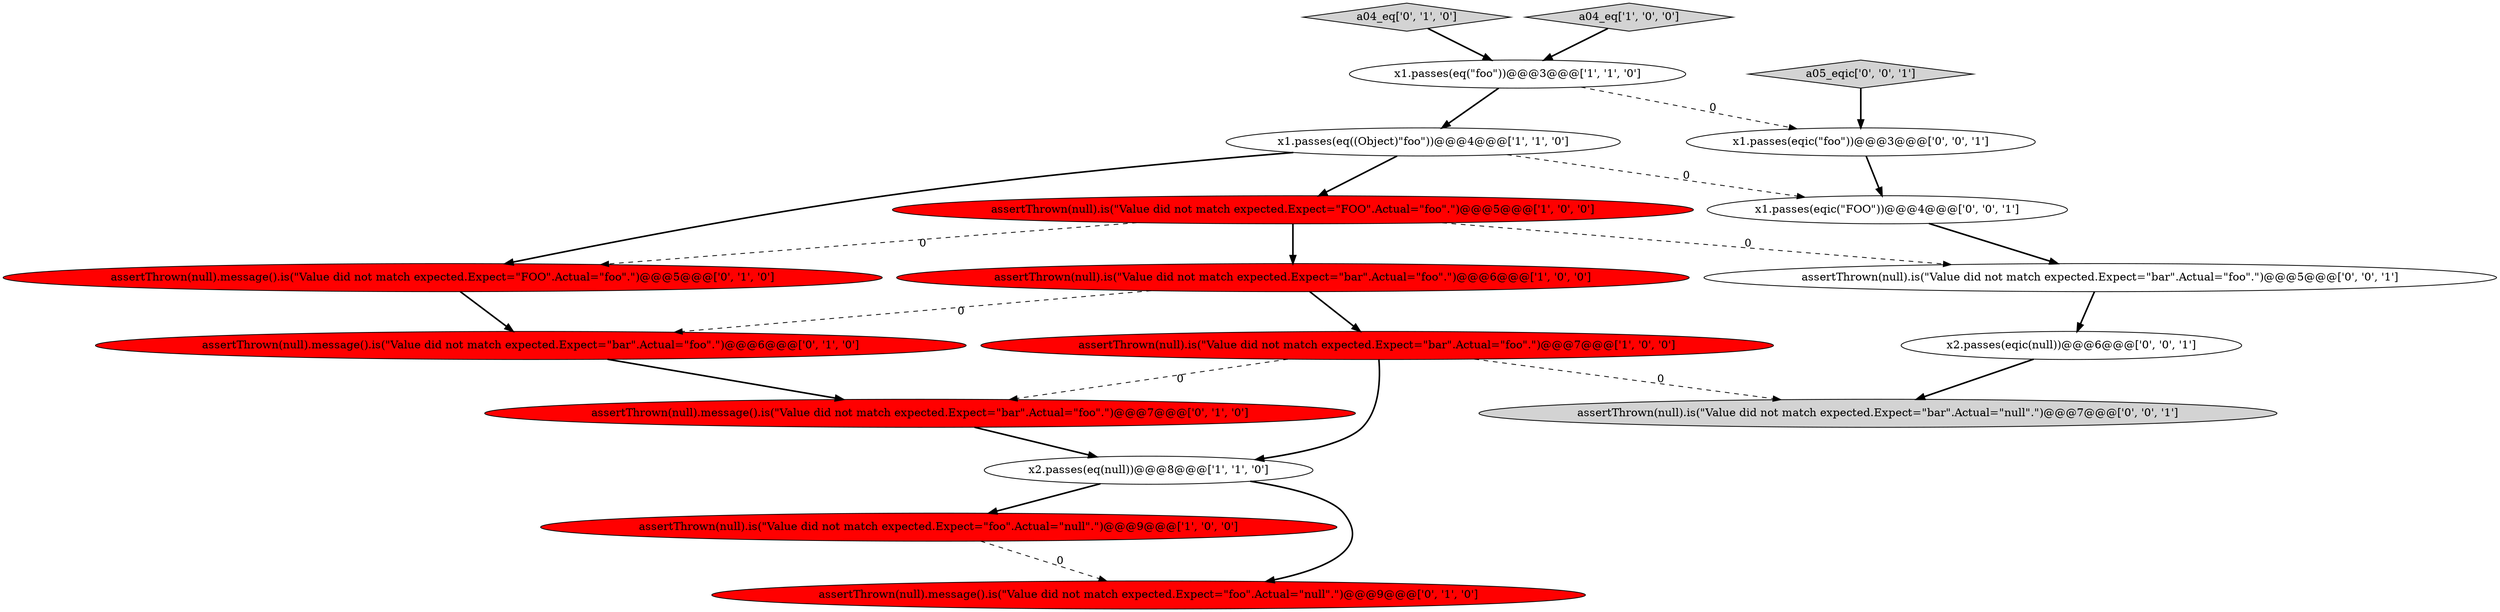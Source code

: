 digraph {
0 [style = filled, label = "assertThrown(null).is(\"Value did not match expected.Expect=\"bar\".Actual=\"foo\".\")@@@6@@@['1', '0', '0']", fillcolor = red, shape = ellipse image = "AAA1AAABBB1BBB"];
6 [style = filled, label = "assertThrown(null).is(\"Value did not match expected.Expect=\"bar\".Actual=\"foo\".\")@@@7@@@['1', '0', '0']", fillcolor = red, shape = ellipse image = "AAA1AAABBB1BBB"];
7 [style = filled, label = "assertThrown(null).is(\"Value did not match expected.Expect=\"FOO\".Actual=\"foo\".\")@@@5@@@['1', '0', '0']", fillcolor = red, shape = ellipse image = "AAA1AAABBB1BBB"];
16 [style = filled, label = "a05_eqic['0', '0', '1']", fillcolor = lightgray, shape = diamond image = "AAA0AAABBB3BBB"];
11 [style = filled, label = "assertThrown(null).message().is(\"Value did not match expected.Expect=\"bar\".Actual=\"foo\".\")@@@7@@@['0', '1', '0']", fillcolor = red, shape = ellipse image = "AAA1AAABBB2BBB"];
10 [style = filled, label = "assertThrown(null).message().is(\"Value did not match expected.Expect=\"bar\".Actual=\"foo\".\")@@@6@@@['0', '1', '0']", fillcolor = red, shape = ellipse image = "AAA1AAABBB2BBB"];
3 [style = filled, label = "assertThrown(null).is(\"Value did not match expected.Expect=\"foo\".Actual=\"null\".\")@@@9@@@['1', '0', '0']", fillcolor = red, shape = ellipse image = "AAA1AAABBB1BBB"];
13 [style = filled, label = "x1.passes(eqic(\"FOO\"))@@@4@@@['0', '0', '1']", fillcolor = white, shape = ellipse image = "AAA0AAABBB3BBB"];
14 [style = filled, label = "assertThrown(null).is(\"Value did not match expected.Expect=\"bar\".Actual=\"foo\".\")@@@5@@@['0', '0', '1']", fillcolor = white, shape = ellipse image = "AAA0AAABBB3BBB"];
5 [style = filled, label = "x1.passes(eq((Object)\"foo\"))@@@4@@@['1', '1', '0']", fillcolor = white, shape = ellipse image = "AAA0AAABBB1BBB"];
2 [style = filled, label = "x2.passes(eq(null))@@@8@@@['1', '1', '0']", fillcolor = white, shape = ellipse image = "AAA0AAABBB1BBB"];
18 [style = filled, label = "x2.passes(eqic(null))@@@6@@@['0', '0', '1']", fillcolor = white, shape = ellipse image = "AAA0AAABBB3BBB"];
12 [style = filled, label = "assertThrown(null).message().is(\"Value did not match expected.Expect=\"FOO\".Actual=\"foo\".\")@@@5@@@['0', '1', '0']", fillcolor = red, shape = ellipse image = "AAA1AAABBB2BBB"];
15 [style = filled, label = "assertThrown(null).is(\"Value did not match expected.Expect=\"bar\".Actual=\"null\".\")@@@7@@@['0', '0', '1']", fillcolor = lightgray, shape = ellipse image = "AAA0AAABBB3BBB"];
8 [style = filled, label = "a04_eq['0', '1', '0']", fillcolor = lightgray, shape = diamond image = "AAA0AAABBB2BBB"];
17 [style = filled, label = "x1.passes(eqic(\"foo\"))@@@3@@@['0', '0', '1']", fillcolor = white, shape = ellipse image = "AAA0AAABBB3BBB"];
4 [style = filled, label = "x1.passes(eq(\"foo\"))@@@3@@@['1', '1', '0']", fillcolor = white, shape = ellipse image = "AAA0AAABBB1BBB"];
1 [style = filled, label = "a04_eq['1', '0', '0']", fillcolor = lightgray, shape = diamond image = "AAA0AAABBB1BBB"];
9 [style = filled, label = "assertThrown(null).message().is(\"Value did not match expected.Expect=\"foo\".Actual=\"null\".\")@@@9@@@['0', '1', '0']", fillcolor = red, shape = ellipse image = "AAA1AAABBB2BBB"];
5->13 [style = dashed, label="0"];
1->4 [style = bold, label=""];
4->17 [style = dashed, label="0"];
0->6 [style = bold, label=""];
7->14 [style = dashed, label="0"];
2->3 [style = bold, label=""];
6->11 [style = dashed, label="0"];
18->15 [style = bold, label=""];
7->0 [style = bold, label=""];
2->9 [style = bold, label=""];
16->17 [style = bold, label=""];
11->2 [style = bold, label=""];
0->10 [style = dashed, label="0"];
6->2 [style = bold, label=""];
12->10 [style = bold, label=""];
5->12 [style = bold, label=""];
3->9 [style = dashed, label="0"];
6->15 [style = dashed, label="0"];
7->12 [style = dashed, label="0"];
5->7 [style = bold, label=""];
14->18 [style = bold, label=""];
17->13 [style = bold, label=""];
8->4 [style = bold, label=""];
4->5 [style = bold, label=""];
13->14 [style = bold, label=""];
10->11 [style = bold, label=""];
}
